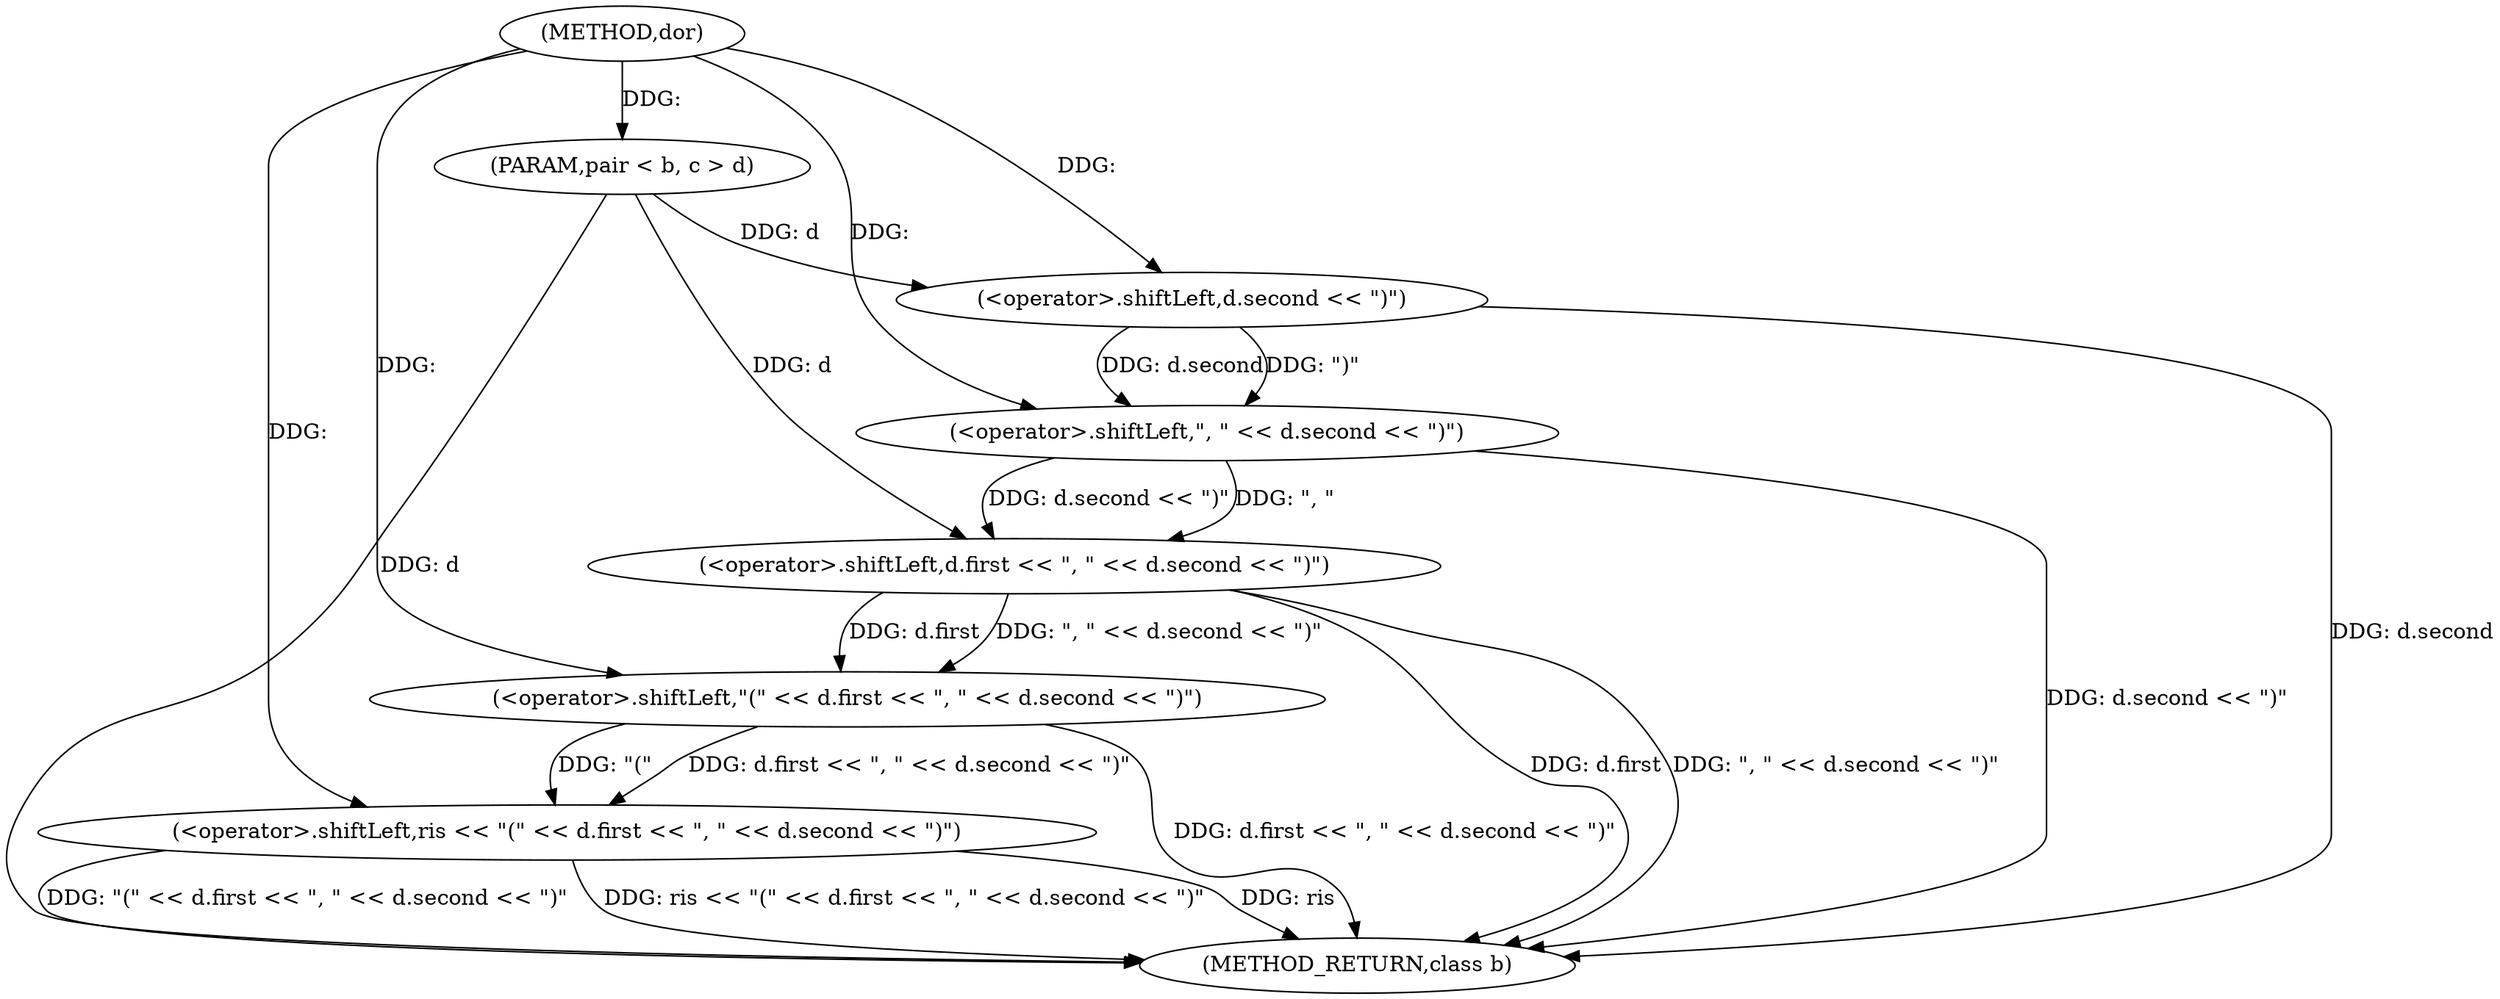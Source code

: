 digraph "dor" {  
"1000123" [label = "(METHOD,dor)" ]
"1000141" [label = "(METHOD_RETURN,class b)" ]
"1000124" [label = "(PARAM,pair < b, c > d)" ]
"1000126" [label = "(<operator>.shiftLeft,ris << \"(\" << d.first << \", \" << d.second << \")\")" ]
"1000128" [label = "(<operator>.shiftLeft,\"(\" << d.first << \", \" << d.second << \")\")" ]
"1000130" [label = "(<operator>.shiftLeft,d.first << \", \" << d.second << \")\")" ]
"1000134" [label = "(<operator>.shiftLeft,\", \" << d.second << \")\")" ]
"1000136" [label = "(<operator>.shiftLeft,d.second << \")\")" ]
  "1000124" -> "1000141"  [ label = "DDG: d"] 
  "1000130" -> "1000141"  [ label = "DDG: d.first"] 
  "1000136" -> "1000141"  [ label = "DDG: d.second"] 
  "1000134" -> "1000141"  [ label = "DDG: d.second << \")\""] 
  "1000130" -> "1000141"  [ label = "DDG: \", \" << d.second << \")\""] 
  "1000128" -> "1000141"  [ label = "DDG: d.first << \", \" << d.second << \")\""] 
  "1000126" -> "1000141"  [ label = "DDG: \"(\" << d.first << \", \" << d.second << \")\""] 
  "1000126" -> "1000141"  [ label = "DDG: ris << \"(\" << d.first << \", \" << d.second << \")\""] 
  "1000126" -> "1000141"  [ label = "DDG: ris"] 
  "1000123" -> "1000124"  [ label = "DDG: "] 
  "1000123" -> "1000126"  [ label = "DDG: "] 
  "1000128" -> "1000126"  [ label = "DDG: \"(\""] 
  "1000128" -> "1000126"  [ label = "DDG: d.first << \", \" << d.second << \")\""] 
  "1000123" -> "1000128"  [ label = "DDG: "] 
  "1000130" -> "1000128"  [ label = "DDG: d.first"] 
  "1000130" -> "1000128"  [ label = "DDG: \", \" << d.second << \")\""] 
  "1000124" -> "1000130"  [ label = "DDG: d"] 
  "1000134" -> "1000130"  [ label = "DDG: d.second << \")\""] 
  "1000134" -> "1000130"  [ label = "DDG: \", \""] 
  "1000123" -> "1000134"  [ label = "DDG: "] 
  "1000136" -> "1000134"  [ label = "DDG: d.second"] 
  "1000136" -> "1000134"  [ label = "DDG: \")\""] 
  "1000124" -> "1000136"  [ label = "DDG: d"] 
  "1000123" -> "1000136"  [ label = "DDG: "] 
}
